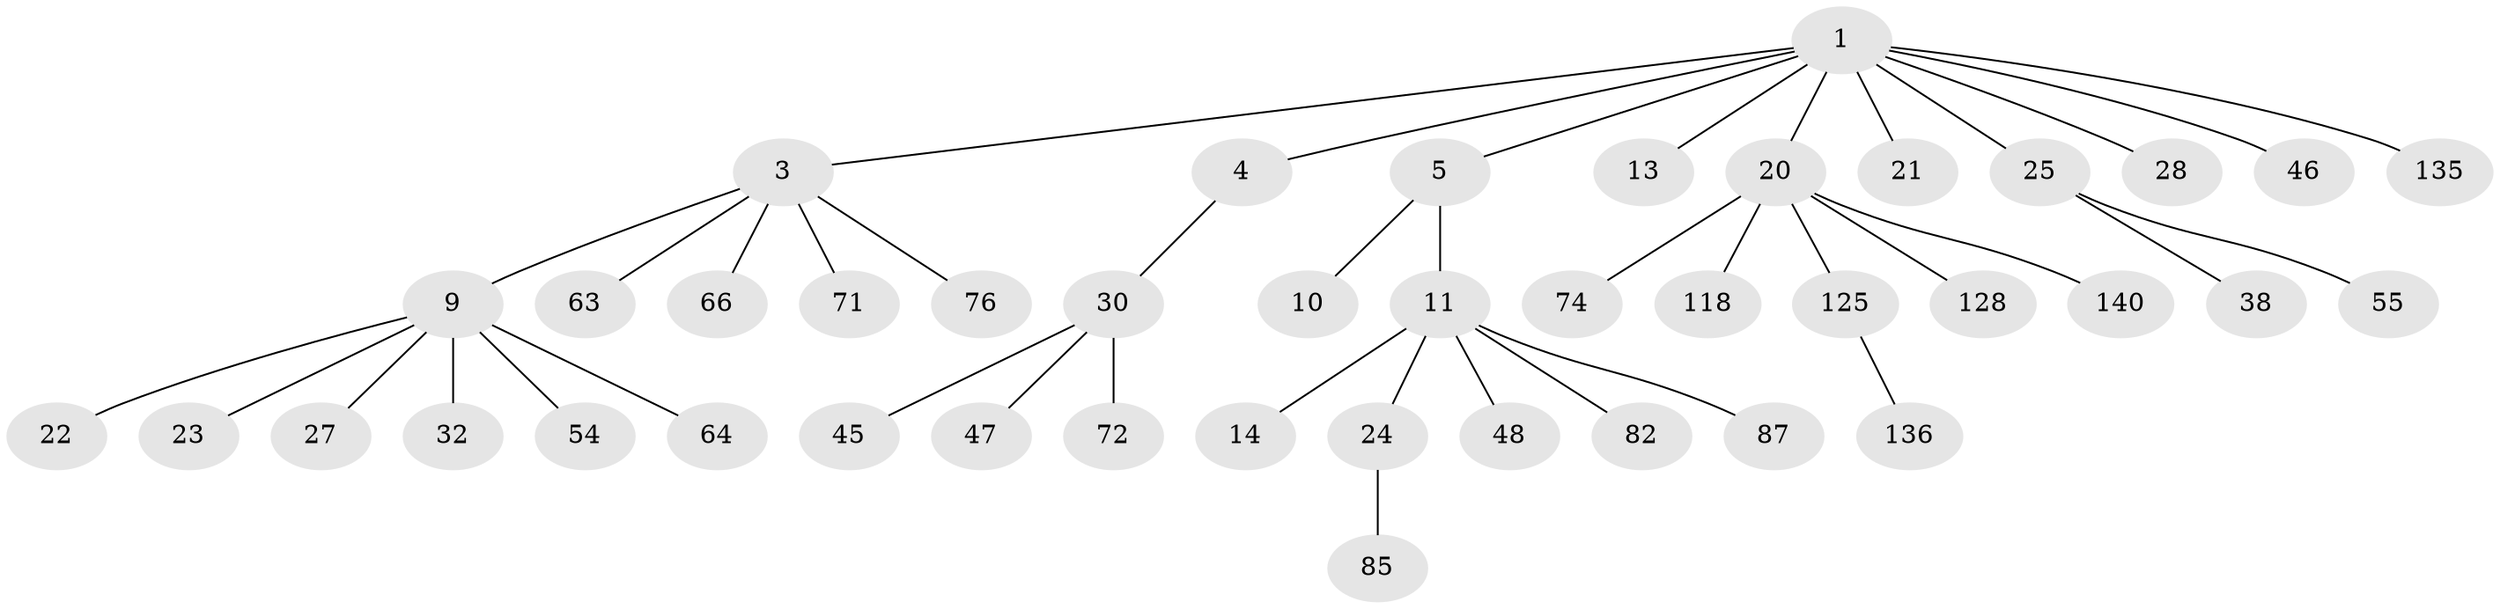 // original degree distribution, {6: 0.02112676056338028, 7: 0.02112676056338028, 3: 0.1267605633802817, 1: 0.5422535211267606, 2: 0.19718309859154928, 5: 0.028169014084507043, 4: 0.06338028169014084}
// Generated by graph-tools (version 1.1) at 2025/19/03/04/25 18:19:17]
// undirected, 42 vertices, 41 edges
graph export_dot {
graph [start="1"]
  node [color=gray90,style=filled];
  1 [super="+2+7"];
  3 [super="+6+8+65+97"];
  4 [super="+62"];
  5;
  9 [super="+31+69+37+12"];
  10 [super="+137+91+122"];
  11 [super="+18+15+42+80+78"];
  13 [super="+33+77+129"];
  14 [super="+40+16"];
  20 [super="+52"];
  21 [super="+100"];
  22 [super="+86+115+132+111"];
  23;
  24 [super="+41"];
  25 [super="+26+110"];
  27 [super="+59"];
  28 [super="+56"];
  30 [super="+43+34"];
  32;
  38 [super="+109+130"];
  45;
  46;
  47;
  48 [super="+60"];
  54;
  55 [super="+68"];
  63;
  64;
  66;
  71 [super="+108+139"];
  72 [super="+120+112"];
  74 [super="+93+99"];
  76;
  82 [super="+84"];
  85 [super="+101"];
  87 [super="+90"];
  118 [super="+121+123"];
  125 [super="+131"];
  128;
  135;
  136;
  140;
  1 -- 3;
  1 -- 5;
  1 -- 13;
  1 -- 135;
  1 -- 4;
  1 -- 20;
  1 -- 21;
  1 -- 25;
  1 -- 28;
  1 -- 46;
  3 -- 66;
  3 -- 71;
  3 -- 9;
  3 -- 76;
  3 -- 63;
  4 -- 30;
  5 -- 10;
  5 -- 11;
  9 -- 64;
  9 -- 32;
  9 -- 54;
  9 -- 23;
  9 -- 22;
  9 -- 27;
  11 -- 14;
  11 -- 82;
  11 -- 87;
  11 -- 24;
  11 -- 48;
  20 -- 128;
  20 -- 118;
  20 -- 74;
  20 -- 140;
  20 -- 125;
  24 -- 85;
  25 -- 38;
  25 -- 55;
  30 -- 45;
  30 -- 47;
  30 -- 72;
  125 -- 136;
}
